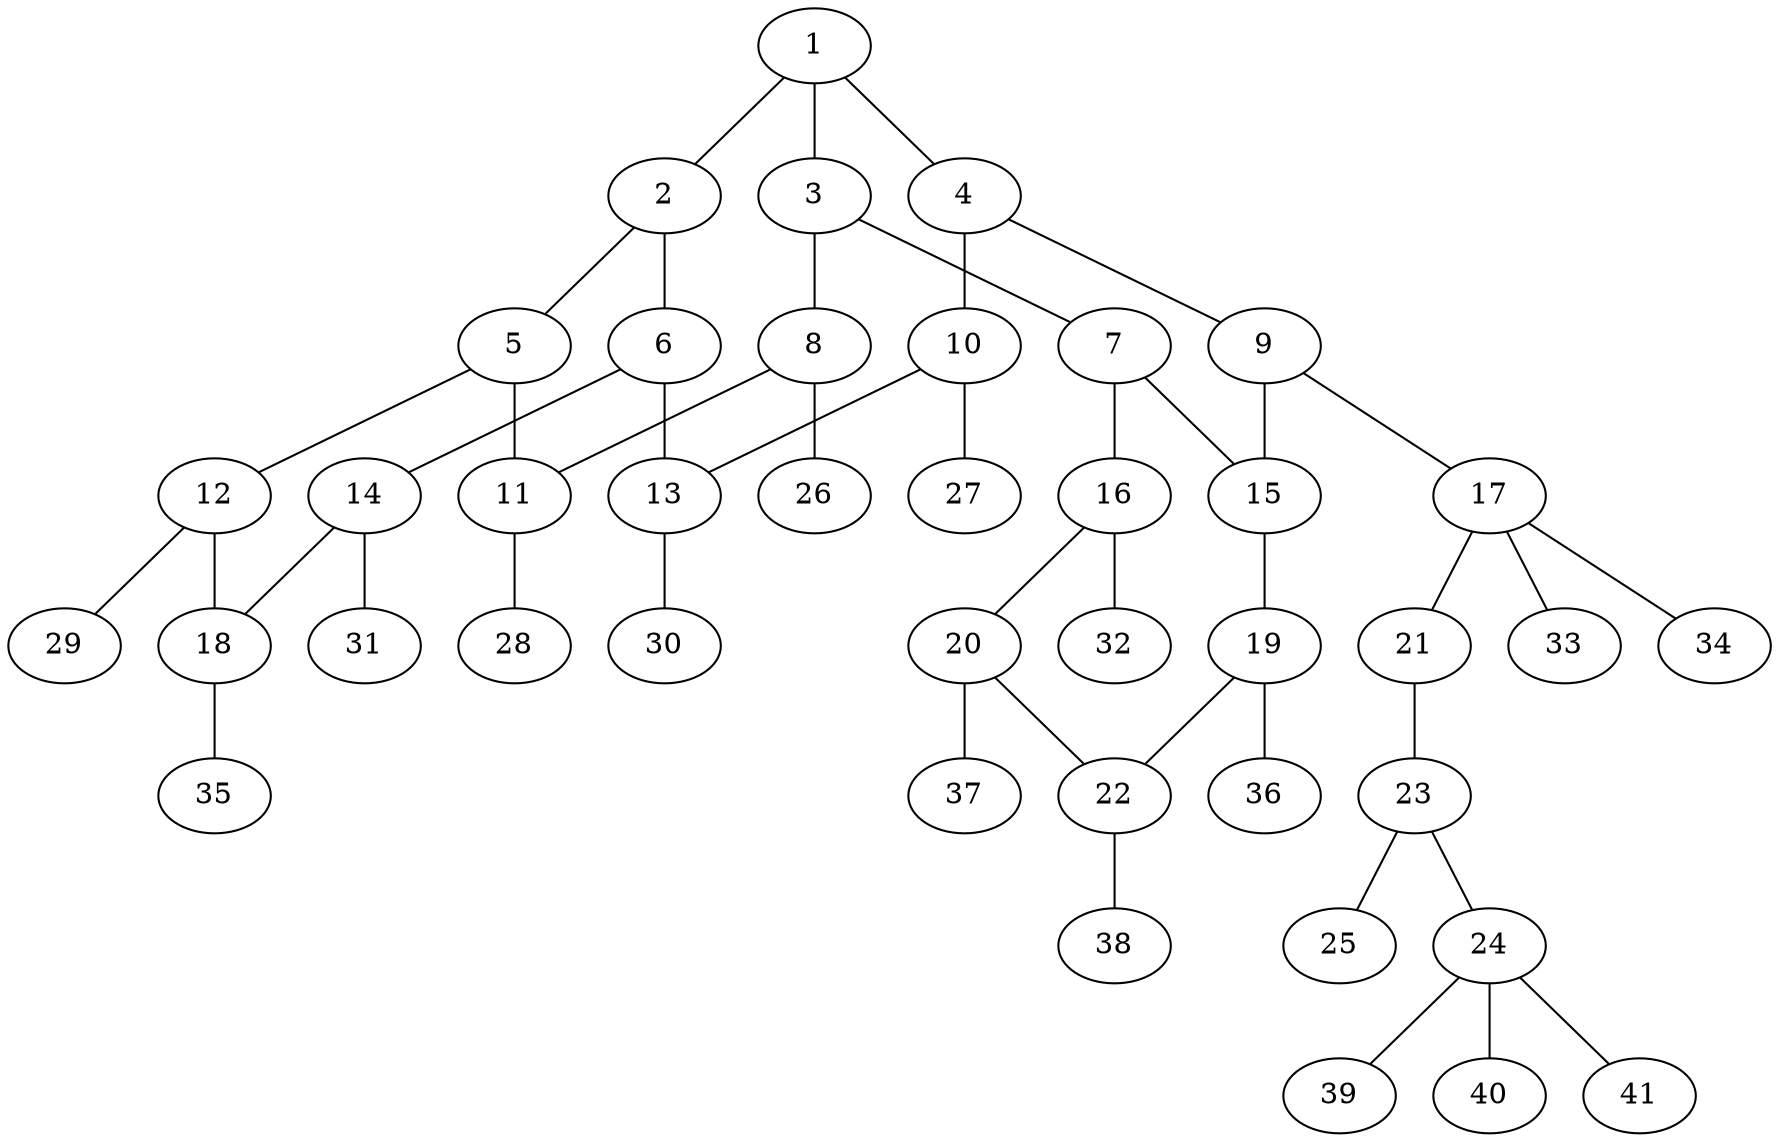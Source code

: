 graph molecule_1113 {
	1	 [chem=C];
	2	 [chem=C];
	1 -- 2	 [valence=1];
	3	 [chem=C];
	1 -- 3	 [valence=2];
	4	 [chem=C];
	1 -- 4	 [valence=1];
	5	 [chem=C];
	2 -- 5	 [valence=2];
	6	 [chem=C];
	2 -- 6	 [valence=1];
	7	 [chem=C];
	3 -- 7	 [valence=1];
	8	 [chem=C];
	3 -- 8	 [valence=1];
	9	 [chem=C];
	4 -- 9	 [valence=2];
	10	 [chem=C];
	4 -- 10	 [valence=1];
	11	 [chem=C];
	5 -- 11	 [valence=1];
	12	 [chem=C];
	5 -- 12	 [valence=1];
	13	 [chem=C];
	6 -- 13	 [valence=1];
	14	 [chem=C];
	6 -- 14	 [valence=2];
	15	 [chem=C];
	7 -- 15	 [valence=2];
	16	 [chem=C];
	7 -- 16	 [valence=1];
	8 -- 11	 [valence=2];
	26	 [chem=H];
	8 -- 26	 [valence=1];
	9 -- 15	 [valence=1];
	17	 [chem=C];
	9 -- 17	 [valence=1];
	10 -- 13	 [valence=2];
	27	 [chem=H];
	10 -- 27	 [valence=1];
	28	 [chem=H];
	11 -- 28	 [valence=1];
	18	 [chem=C];
	12 -- 18	 [valence=2];
	29	 [chem=H];
	12 -- 29	 [valence=1];
	30	 [chem=H];
	13 -- 30	 [valence=1];
	14 -- 18	 [valence=1];
	31	 [chem=H];
	14 -- 31	 [valence=1];
	19	 [chem=C];
	15 -- 19	 [valence=1];
	20	 [chem=C];
	16 -- 20	 [valence=2];
	32	 [chem=H];
	16 -- 32	 [valence=1];
	21	 [chem=O];
	17 -- 21	 [valence=1];
	33	 [chem=H];
	17 -- 33	 [valence=1];
	34	 [chem=H];
	17 -- 34	 [valence=1];
	35	 [chem=H];
	18 -- 35	 [valence=1];
	22	 [chem=C];
	19 -- 22	 [valence=2];
	36	 [chem=H];
	19 -- 36	 [valence=1];
	20 -- 22	 [valence=1];
	37	 [chem=H];
	20 -- 37	 [valence=1];
	23	 [chem=C];
	21 -- 23	 [valence=1];
	38	 [chem=H];
	22 -- 38	 [valence=1];
	24	 [chem=C];
	23 -- 24	 [valence=1];
	25	 [chem=O];
	23 -- 25	 [valence=2];
	39	 [chem=H];
	24 -- 39	 [valence=1];
	40	 [chem=H];
	24 -- 40	 [valence=1];
	41	 [chem=H];
	24 -- 41	 [valence=1];
}
